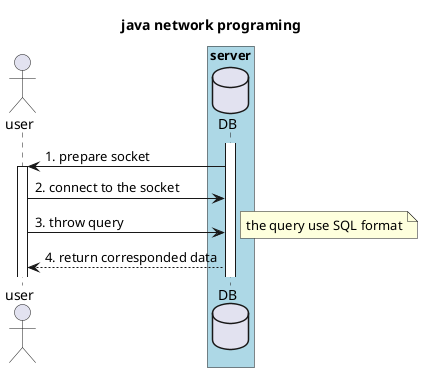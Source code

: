 @startuml
title "java network programing"
actor user
box "server" #LightBlue
database DB
end box
activate DB
DB -> user : 1. prepare socket
activate user
user -> DB : 2. connect to the socket
user -> DB : 3. throw query
note right : the query use SQL format
DB --> user : 4. return corresponded data
@enduml
